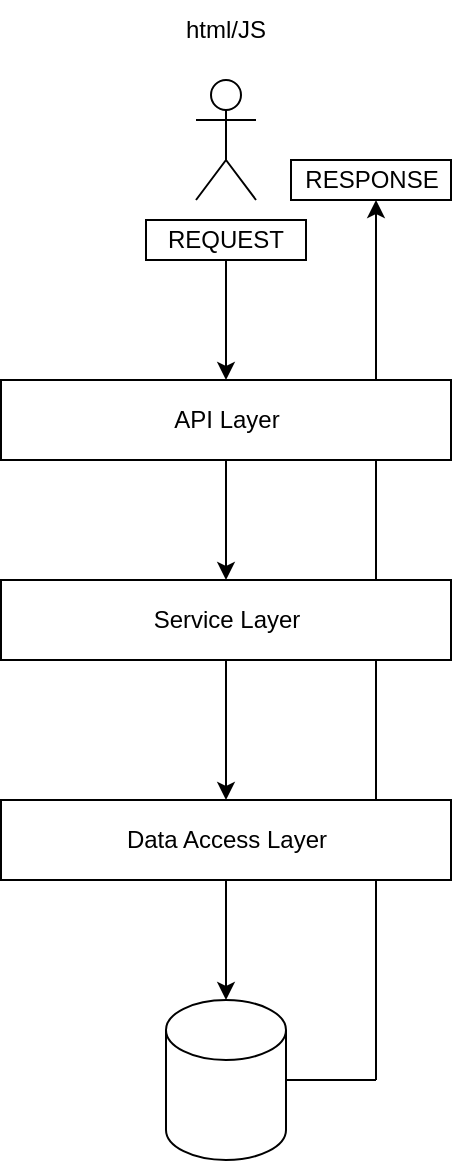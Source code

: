 <mxfile version="20.3.0" type="device"><diagram id="qwa4rId__m799FtNQXRL" name="Page-1"><mxGraphModel dx="494" dy="788" grid="1" gridSize="10" guides="1" tooltips="1" connect="1" arrows="1" fold="1" page="1" pageScale="1" pageWidth="850" pageHeight="1100" math="0" shadow="0"><root><mxCell id="0"/><mxCell id="1" parent="0"/><mxCell id="24dtMDb2O3tuwOcDNFHx-17" value="" style="endArrow=classic;html=1;rounded=0;" edge="1" parent="1"><mxGeometry width="50" height="50" relative="1" as="geometry"><mxPoint x="360" y="580" as="sourcePoint"/><mxPoint x="360" y="140" as="targetPoint"/></mxGeometry></mxCell><mxCell id="24dtMDb2O3tuwOcDNFHx-1" value="&lt;br&gt;" style="shape=umlActor;verticalLabelPosition=bottom;verticalAlign=top;html=1;outlineConnect=0;" vertex="1" parent="1"><mxGeometry x="270" y="80" width="30" height="60" as="geometry"/></mxCell><mxCell id="24dtMDb2O3tuwOcDNFHx-2" value="" style="endArrow=classic;html=1;rounded=0;exitX=0.5;exitY=1;exitDx=0;exitDy=0;" edge="1" parent="1" source="24dtMDb2O3tuwOcDNFHx-15"><mxGeometry width="50" height="50" relative="1" as="geometry"><mxPoint x="285" y="190" as="sourcePoint"/><mxPoint x="285" y="230" as="targetPoint"/></mxGeometry></mxCell><mxCell id="24dtMDb2O3tuwOcDNFHx-3" value="API Layer" style="rounded=0;whiteSpace=wrap;html=1;" vertex="1" parent="1"><mxGeometry x="172.5" y="230" width="225" height="40" as="geometry"/></mxCell><mxCell id="24dtMDb2O3tuwOcDNFHx-6" value="Service Layer" style="rounded=0;whiteSpace=wrap;html=1;" vertex="1" parent="1"><mxGeometry x="172.5" y="330" width="225" height="40" as="geometry"/></mxCell><mxCell id="24dtMDb2O3tuwOcDNFHx-7" value="Data Access Layer" style="rounded=0;whiteSpace=wrap;html=1;" vertex="1" parent="1"><mxGeometry x="172.5" y="440" width="225" height="40" as="geometry"/></mxCell><mxCell id="24dtMDb2O3tuwOcDNFHx-8" value="" style="shape=cylinder3;whiteSpace=wrap;html=1;boundedLbl=1;backgroundOutline=1;size=15;" vertex="1" parent="1"><mxGeometry x="255" y="540" width="60" height="80" as="geometry"/></mxCell><mxCell id="24dtMDb2O3tuwOcDNFHx-9" value="" style="endArrow=classic;html=1;rounded=0;exitX=0.5;exitY=1;exitDx=0;exitDy=0;entryX=0.5;entryY=0;entryDx=0;entryDy=0;" edge="1" parent="1" source="24dtMDb2O3tuwOcDNFHx-3" target="24dtMDb2O3tuwOcDNFHx-6"><mxGeometry width="50" height="50" relative="1" as="geometry"><mxPoint x="270" y="380" as="sourcePoint"/><mxPoint x="320" y="330" as="targetPoint"/></mxGeometry></mxCell><mxCell id="24dtMDb2O3tuwOcDNFHx-10" value="" style="endArrow=classic;html=1;rounded=0;exitX=0.5;exitY=1;exitDx=0;exitDy=0;entryX=0.5;entryY=0;entryDx=0;entryDy=0;" edge="1" parent="1" source="24dtMDb2O3tuwOcDNFHx-6" target="24dtMDb2O3tuwOcDNFHx-7"><mxGeometry width="50" height="50" relative="1" as="geometry"><mxPoint x="295" y="280" as="sourcePoint"/><mxPoint x="295" y="340" as="targetPoint"/></mxGeometry></mxCell><mxCell id="24dtMDb2O3tuwOcDNFHx-11" value="" style="endArrow=classic;html=1;rounded=0;exitX=0.5;exitY=1;exitDx=0;exitDy=0;entryX=0.5;entryY=0;entryDx=0;entryDy=0;entryPerimeter=0;" edge="1" parent="1" source="24dtMDb2O3tuwOcDNFHx-7" target="24dtMDb2O3tuwOcDNFHx-8"><mxGeometry width="50" height="50" relative="1" as="geometry"><mxPoint x="295" y="380" as="sourcePoint"/><mxPoint x="295" y="450" as="targetPoint"/></mxGeometry></mxCell><mxCell id="24dtMDb2O3tuwOcDNFHx-13" value="html/JS" style="text;html=1;strokeColor=none;fillColor=none;align=center;verticalAlign=middle;whiteSpace=wrap;rounded=0;" vertex="1" parent="1"><mxGeometry x="255" y="40" width="60" height="30" as="geometry"/></mxCell><mxCell id="24dtMDb2O3tuwOcDNFHx-15" value="REQUEST" style="rounded=0;whiteSpace=wrap;html=1;" vertex="1" parent="1"><mxGeometry x="245" y="150" width="80" height="20" as="geometry"/></mxCell><mxCell id="24dtMDb2O3tuwOcDNFHx-16" value="" style="endArrow=none;html=1;rounded=0;exitX=1;exitY=0.5;exitDx=0;exitDy=0;exitPerimeter=0;" edge="1" parent="1" source="24dtMDb2O3tuwOcDNFHx-8"><mxGeometry width="50" height="50" relative="1" as="geometry"><mxPoint x="270" y="380" as="sourcePoint"/><mxPoint x="360" y="580" as="targetPoint"/></mxGeometry></mxCell><mxCell id="24dtMDb2O3tuwOcDNFHx-18" value="RESPONSE" style="rounded=0;whiteSpace=wrap;html=1;" vertex="1" parent="1"><mxGeometry x="317.5" y="120" width="80" height="20" as="geometry"/></mxCell></root></mxGraphModel></diagram></mxfile>